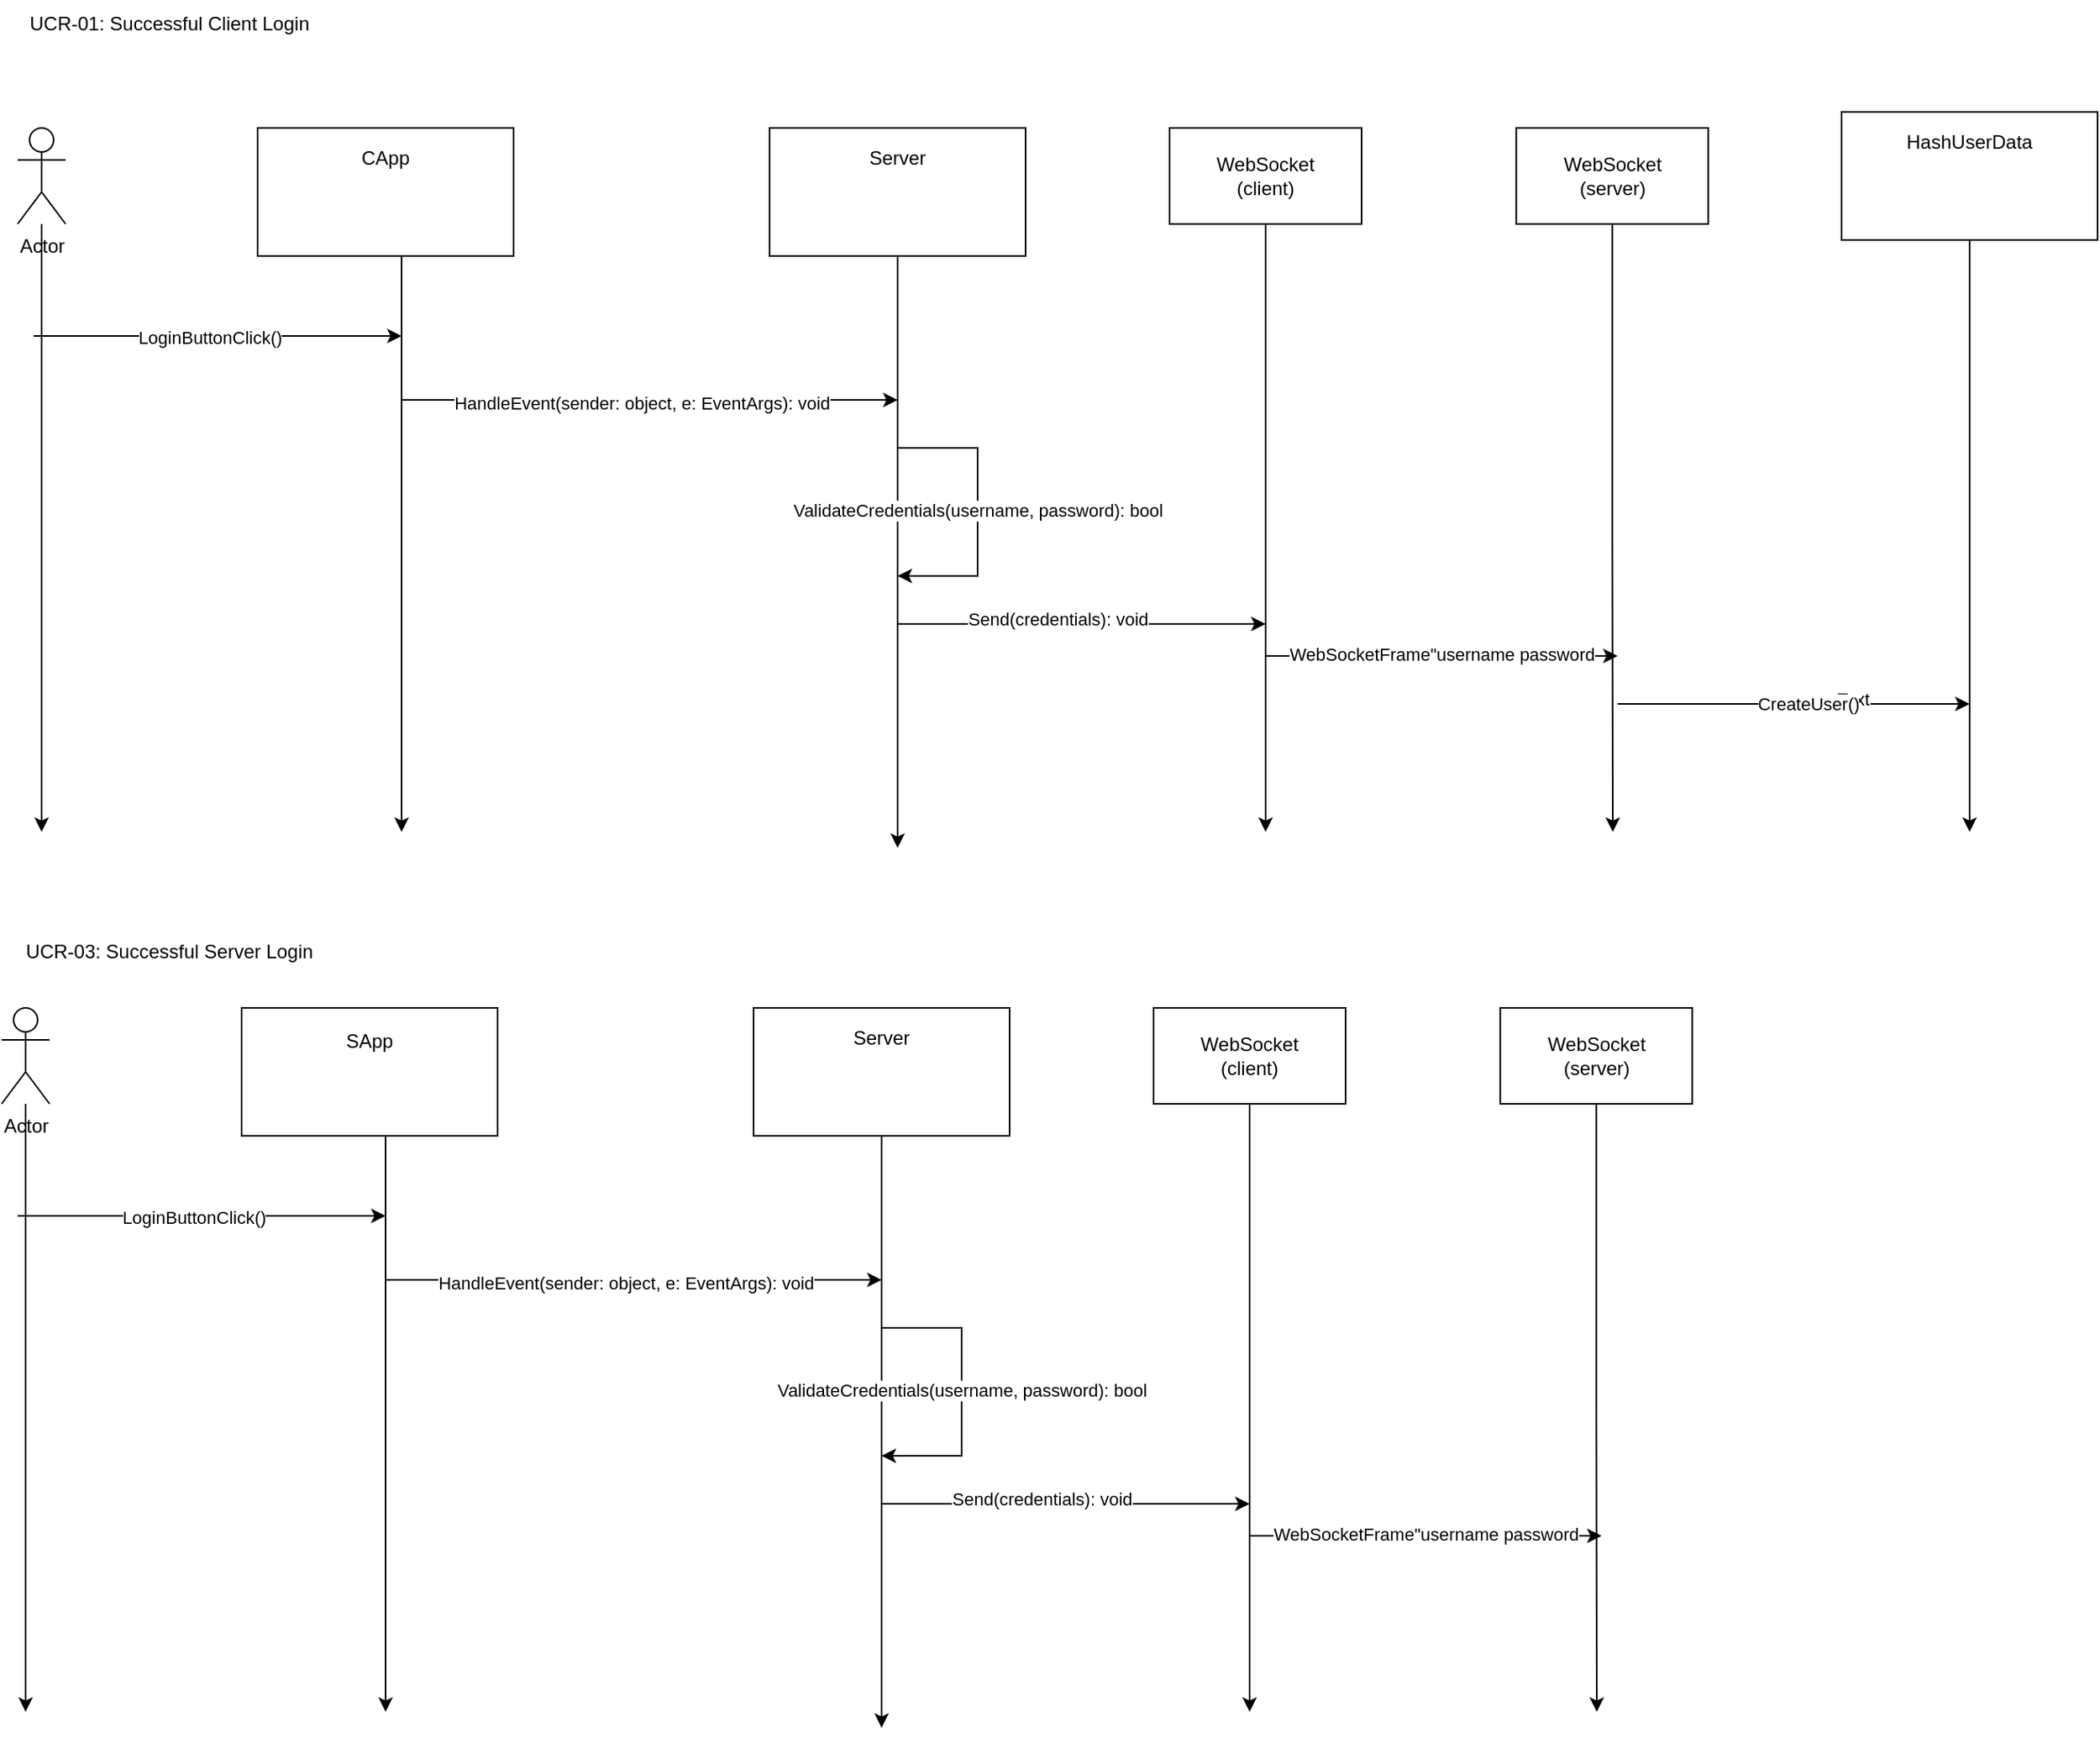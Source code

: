 <mxfile version="28.2.5">
  <diagram name="Page-1" id="MDs-HCi4hM7lITAySypM">
    <mxGraphModel dx="1157" dy="636" grid="1" gridSize="10" guides="1" tooltips="1" connect="1" arrows="1" fold="1" page="1" pageScale="1" pageWidth="850" pageHeight="1100" math="0" shadow="0">
      <root>
        <mxCell id="0" />
        <mxCell id="1" parent="0" />
        <mxCell id="DylO6hKCaPZAvZAxKPxV-7" style="edgeStyle=orthogonalEdgeStyle;rounded=0;orthogonalLoop=1;jettySize=auto;html=1;" parent="1" source="DylO6hKCaPZAvZAxKPxV-2" edge="1">
          <mxGeometry relative="1" as="geometry">
            <mxPoint x="105" y="560" as="targetPoint" />
          </mxGeometry>
        </mxCell>
        <mxCell id="DylO6hKCaPZAvZAxKPxV-2" value="Actor" style="shape=umlActor;verticalLabelPosition=bottom;verticalAlign=top;html=1;outlineConnect=0;" parent="1" vertex="1">
          <mxGeometry x="90" y="120" width="30" height="60" as="geometry" />
        </mxCell>
        <mxCell id="DylO6hKCaPZAvZAxKPxV-5" style="edgeStyle=orthogonalEdgeStyle;rounded=0;orthogonalLoop=1;jettySize=auto;html=1;" parent="1" source="DylO6hKCaPZAvZAxKPxV-3" edge="1">
          <mxGeometry relative="1" as="geometry">
            <mxPoint x="330" y="560" as="targetPoint" />
            <Array as="points">
              <mxPoint x="330" y="480" />
            </Array>
          </mxGeometry>
        </mxCell>
        <mxCell id="DylO6hKCaPZAvZAxKPxV-3" value="&lt;p&gt;CApp&lt;/p&gt;" style="shape=rect;html=1;overflow=fill;whiteSpace=wrap;align=center;" parent="1" vertex="1">
          <mxGeometry x="240" y="120" width="160" height="80" as="geometry" />
        </mxCell>
        <mxCell id="DylO6hKCaPZAvZAxKPxV-6" style="edgeStyle=orthogonalEdgeStyle;rounded=0;orthogonalLoop=1;jettySize=auto;html=1;" parent="1" source="DylO6hKCaPZAvZAxKPxV-4" edge="1">
          <mxGeometry relative="1" as="geometry">
            <mxPoint x="640" y="570" as="targetPoint" />
          </mxGeometry>
        </mxCell>
        <mxCell id="DylO6hKCaPZAvZAxKPxV-4" value="&lt;p&gt;Server&lt;/p&gt;" style="shape=rect;html=1;overflow=fill;whiteSpace=wrap;align=center;" parent="1" vertex="1">
          <mxGeometry x="560" y="120" width="160" height="80" as="geometry" />
        </mxCell>
        <mxCell id="DylO6hKCaPZAvZAxKPxV-16" style="edgeStyle=orthogonalEdgeStyle;rounded=0;orthogonalLoop=1;jettySize=auto;html=1;" parent="1" source="DylO6hKCaPZAvZAxKPxV-15" edge="1">
          <mxGeometry relative="1" as="geometry">
            <mxPoint x="870" y="560" as="targetPoint" />
          </mxGeometry>
        </mxCell>
        <mxCell id="DylO6hKCaPZAvZAxKPxV-15" value="WebSocket&lt;div&gt;(client)&lt;/div&gt;" style="rounded=0;whiteSpace=wrap;html=1;" parent="1" vertex="1">
          <mxGeometry x="810" y="120" width="120" height="60" as="geometry" />
        </mxCell>
        <mxCell id="DylO6hKCaPZAvZAxKPxV-17" value="" style="endArrow=classic;html=1;rounded=0;" parent="1" edge="1">
          <mxGeometry width="50" height="50" relative="1" as="geometry">
            <mxPoint x="100" y="250" as="sourcePoint" />
            <mxPoint x="330" y="250" as="targetPoint" />
          </mxGeometry>
        </mxCell>
        <mxCell id="DylO6hKCaPZAvZAxKPxV-18" value="LoginButtonClick()" style="edgeLabel;html=1;align=center;verticalAlign=middle;resizable=0;points=[];" parent="DylO6hKCaPZAvZAxKPxV-17" vertex="1" connectable="0">
          <mxGeometry x="-0.049" y="-1" relative="1" as="geometry">
            <mxPoint as="offset" />
          </mxGeometry>
        </mxCell>
        <mxCell id="DylO6hKCaPZAvZAxKPxV-19" value="" style="endArrow=classic;html=1;rounded=0;" parent="1" edge="1">
          <mxGeometry width="50" height="50" relative="1" as="geometry">
            <mxPoint x="330" y="290" as="sourcePoint" />
            <mxPoint x="640" y="290" as="targetPoint" />
          </mxGeometry>
        </mxCell>
        <mxCell id="DylO6hKCaPZAvZAxKPxV-20" value="HandleEvent(sender: object, e: EventArgs): void" style="edgeLabel;html=1;align=center;verticalAlign=middle;resizable=0;points=[];" parent="DylO6hKCaPZAvZAxKPxV-19" vertex="1" connectable="0">
          <mxGeometry x="-0.183" y="-2" relative="1" as="geometry">
            <mxPoint x="23" as="offset" />
          </mxGeometry>
        </mxCell>
        <mxCell id="DylO6hKCaPZAvZAxKPxV-21" value="" style="endArrow=classic;html=1;rounded=0;" parent="1" edge="1">
          <mxGeometry width="50" height="50" relative="1" as="geometry">
            <mxPoint x="640" y="320" as="sourcePoint" />
            <mxPoint x="640" y="400" as="targetPoint" />
            <Array as="points">
              <mxPoint x="690" y="320" />
              <mxPoint x="690" y="400" />
            </Array>
          </mxGeometry>
        </mxCell>
        <mxCell id="DylO6hKCaPZAvZAxKPxV-22" value="ValidateCredentials(username, password): bool" style="edgeLabel;html=1;align=center;verticalAlign=middle;resizable=0;points=[];" parent="DylO6hKCaPZAvZAxKPxV-21" vertex="1" connectable="0">
          <mxGeometry x="-0.018" relative="1" as="geometry">
            <mxPoint as="offset" />
          </mxGeometry>
        </mxCell>
        <mxCell id="DylO6hKCaPZAvZAxKPxV-23" value="" style="endArrow=classic;html=1;rounded=0;" parent="1" edge="1">
          <mxGeometry width="50" height="50" relative="1" as="geometry">
            <mxPoint x="640" y="430" as="sourcePoint" />
            <mxPoint x="870" y="430" as="targetPoint" />
          </mxGeometry>
        </mxCell>
        <mxCell id="DylO6hKCaPZAvZAxKPxV-24" value="Send(credentials): void" style="edgeLabel;html=1;align=center;verticalAlign=middle;resizable=0;points=[];" parent="DylO6hKCaPZAvZAxKPxV-23" vertex="1" connectable="0">
          <mxGeometry x="-0.355" y="3" relative="1" as="geometry">
            <mxPoint x="26" as="offset" />
          </mxGeometry>
        </mxCell>
        <mxCell id="DylO6hKCaPZAvZAxKPxV-25" style="edgeStyle=orthogonalEdgeStyle;rounded=0;orthogonalLoop=1;jettySize=auto;html=1;" parent="1" source="DylO6hKCaPZAvZAxKPxV-26" edge="1">
          <mxGeometry relative="1" as="geometry">
            <mxPoint x="1087" y="560" as="targetPoint" />
          </mxGeometry>
        </mxCell>
        <mxCell id="DylO6hKCaPZAvZAxKPxV-26" value="WebSocket&lt;div&gt;(server)&lt;/div&gt;" style="rounded=0;whiteSpace=wrap;html=1;" parent="1" vertex="1">
          <mxGeometry x="1026.67" y="120" width="120" height="60" as="geometry" />
        </mxCell>
        <mxCell id="DylO6hKCaPZAvZAxKPxV-27" value="" style="endArrow=classic;html=1;rounded=0;" parent="1" edge="1">
          <mxGeometry width="50" height="50" relative="1" as="geometry">
            <mxPoint x="870" y="450" as="sourcePoint" />
            <mxPoint x="1090" y="450" as="targetPoint" />
          </mxGeometry>
        </mxCell>
        <mxCell id="DylO6hKCaPZAvZAxKPxV-28" value="Text" style="edgeLabel;html=1;align=center;verticalAlign=middle;resizable=0;points=[];" parent="DylO6hKCaPZAvZAxKPxV-27" vertex="1" connectable="0">
          <mxGeometry x="0.16" y="-2" relative="1" as="geometry">
            <mxPoint x="27" as="offset" />
          </mxGeometry>
        </mxCell>
        <mxCell id="DylO6hKCaPZAvZAxKPxV-29" value="WebSocketFrame&quot;username password" style="edgeLabel;html=1;align=center;verticalAlign=middle;resizable=0;points=[];" parent="DylO6hKCaPZAvZAxKPxV-27" vertex="1" connectable="0">
          <mxGeometry x="-0.024" y="1" relative="1" as="geometry">
            <mxPoint x="2" as="offset" />
          </mxGeometry>
        </mxCell>
        <mxCell id="DylO6hKCaPZAvZAxKPxV-30" style="edgeStyle=orthogonalEdgeStyle;rounded=0;orthogonalLoop=1;jettySize=auto;html=1;" parent="1" source="DylO6hKCaPZAvZAxKPxV-31" edge="1">
          <mxGeometry relative="1" as="geometry">
            <mxPoint x="95" y="1110" as="targetPoint" />
          </mxGeometry>
        </mxCell>
        <mxCell id="DylO6hKCaPZAvZAxKPxV-31" value="Actor" style="shape=umlActor;verticalLabelPosition=bottom;verticalAlign=top;html=1;outlineConnect=0;" parent="1" vertex="1">
          <mxGeometry x="80" y="670" width="30" height="60" as="geometry" />
        </mxCell>
        <mxCell id="DylO6hKCaPZAvZAxKPxV-32" style="edgeStyle=orthogonalEdgeStyle;rounded=0;orthogonalLoop=1;jettySize=auto;html=1;" parent="1" source="DylO6hKCaPZAvZAxKPxV-33" edge="1">
          <mxGeometry relative="1" as="geometry">
            <mxPoint x="320" y="1110" as="targetPoint" />
            <Array as="points">
              <mxPoint x="320" y="1030" />
            </Array>
          </mxGeometry>
        </mxCell>
        <mxCell id="DylO6hKCaPZAvZAxKPxV-33" value="&lt;div&gt;&lt;br&gt;&lt;/div&gt;&lt;div&gt;SApp&lt;/div&gt;" style="shape=rect;html=1;overflow=fill;whiteSpace=wrap;align=center;" parent="1" vertex="1">
          <mxGeometry x="230" y="670" width="160" height="80" as="geometry" />
        </mxCell>
        <mxCell id="DylO6hKCaPZAvZAxKPxV-34" style="edgeStyle=orthogonalEdgeStyle;rounded=0;orthogonalLoop=1;jettySize=auto;html=1;" parent="1" source="DylO6hKCaPZAvZAxKPxV-35" edge="1">
          <mxGeometry relative="1" as="geometry">
            <mxPoint x="630" y="1120" as="targetPoint" />
          </mxGeometry>
        </mxCell>
        <mxCell id="DylO6hKCaPZAvZAxKPxV-35" value="&lt;p&gt;Server&lt;/p&gt;" style="shape=rect;html=1;overflow=fill;whiteSpace=wrap;align=center;" parent="1" vertex="1">
          <mxGeometry x="550" y="670" width="160" height="80" as="geometry" />
        </mxCell>
        <mxCell id="DylO6hKCaPZAvZAxKPxV-36" style="edgeStyle=orthogonalEdgeStyle;rounded=0;orthogonalLoop=1;jettySize=auto;html=1;" parent="1" source="DylO6hKCaPZAvZAxKPxV-37" edge="1">
          <mxGeometry relative="1" as="geometry">
            <mxPoint x="860" y="1110" as="targetPoint" />
          </mxGeometry>
        </mxCell>
        <mxCell id="DylO6hKCaPZAvZAxKPxV-37" value="WebSocket&lt;div&gt;(client)&lt;/div&gt;" style="rounded=0;whiteSpace=wrap;html=1;" parent="1" vertex="1">
          <mxGeometry x="800" y="670" width="120" height="60" as="geometry" />
        </mxCell>
        <mxCell id="DylO6hKCaPZAvZAxKPxV-38" value="" style="endArrow=classic;html=1;rounded=0;" parent="1" edge="1">
          <mxGeometry width="50" height="50" relative="1" as="geometry">
            <mxPoint x="90" y="800" as="sourcePoint" />
            <mxPoint x="320" y="800" as="targetPoint" />
          </mxGeometry>
        </mxCell>
        <mxCell id="DylO6hKCaPZAvZAxKPxV-39" value="LoginButtonClick()" style="edgeLabel;html=1;align=center;verticalAlign=middle;resizable=0;points=[];" parent="DylO6hKCaPZAvZAxKPxV-38" vertex="1" connectable="0">
          <mxGeometry x="-0.049" y="-1" relative="1" as="geometry">
            <mxPoint as="offset" />
          </mxGeometry>
        </mxCell>
        <mxCell id="DylO6hKCaPZAvZAxKPxV-40" value="" style="endArrow=classic;html=1;rounded=0;" parent="1" edge="1">
          <mxGeometry width="50" height="50" relative="1" as="geometry">
            <mxPoint x="320" y="840" as="sourcePoint" />
            <mxPoint x="630" y="840" as="targetPoint" />
          </mxGeometry>
        </mxCell>
        <mxCell id="DylO6hKCaPZAvZAxKPxV-41" value="HandleEvent(sender: object, e: EventArgs): void" style="edgeLabel;html=1;align=center;verticalAlign=middle;resizable=0;points=[];" parent="DylO6hKCaPZAvZAxKPxV-40" vertex="1" connectable="0">
          <mxGeometry x="-0.183" y="-2" relative="1" as="geometry">
            <mxPoint x="23" as="offset" />
          </mxGeometry>
        </mxCell>
        <mxCell id="DylO6hKCaPZAvZAxKPxV-42" value="" style="endArrow=classic;html=1;rounded=0;" parent="1" edge="1">
          <mxGeometry width="50" height="50" relative="1" as="geometry">
            <mxPoint x="630" y="870" as="sourcePoint" />
            <mxPoint x="630" y="950" as="targetPoint" />
            <Array as="points">
              <mxPoint x="680" y="870" />
              <mxPoint x="680" y="950" />
            </Array>
          </mxGeometry>
        </mxCell>
        <mxCell id="DylO6hKCaPZAvZAxKPxV-43" value="ValidateCredentials(username, password): bool" style="edgeLabel;html=1;align=center;verticalAlign=middle;resizable=0;points=[];" parent="DylO6hKCaPZAvZAxKPxV-42" vertex="1" connectable="0">
          <mxGeometry x="-0.018" relative="1" as="geometry">
            <mxPoint as="offset" />
          </mxGeometry>
        </mxCell>
        <mxCell id="DylO6hKCaPZAvZAxKPxV-44" value="" style="endArrow=classic;html=1;rounded=0;" parent="1" edge="1">
          <mxGeometry width="50" height="50" relative="1" as="geometry">
            <mxPoint x="630" y="980" as="sourcePoint" />
            <mxPoint x="860" y="980" as="targetPoint" />
          </mxGeometry>
        </mxCell>
        <mxCell id="DylO6hKCaPZAvZAxKPxV-45" value="Send(credentials): void" style="edgeLabel;html=1;align=center;verticalAlign=middle;resizable=0;points=[];" parent="DylO6hKCaPZAvZAxKPxV-44" vertex="1" connectable="0">
          <mxGeometry x="-0.355" y="3" relative="1" as="geometry">
            <mxPoint x="26" as="offset" />
          </mxGeometry>
        </mxCell>
        <mxCell id="DylO6hKCaPZAvZAxKPxV-46" style="edgeStyle=orthogonalEdgeStyle;rounded=0;orthogonalLoop=1;jettySize=auto;html=1;" parent="1" source="DylO6hKCaPZAvZAxKPxV-47" edge="1">
          <mxGeometry relative="1" as="geometry">
            <mxPoint x="1077" y="1110" as="targetPoint" />
          </mxGeometry>
        </mxCell>
        <mxCell id="DylO6hKCaPZAvZAxKPxV-47" value="WebSocket&lt;div&gt;(server)&lt;/div&gt;" style="rounded=0;whiteSpace=wrap;html=1;" parent="1" vertex="1">
          <mxGeometry x="1016.67" y="670" width="120" height="60" as="geometry" />
        </mxCell>
        <mxCell id="DylO6hKCaPZAvZAxKPxV-48" value="" style="endArrow=classic;html=1;rounded=0;" parent="1" edge="1">
          <mxGeometry width="50" height="50" relative="1" as="geometry">
            <mxPoint x="860" y="1000" as="sourcePoint" />
            <mxPoint x="1080" y="1000" as="targetPoint" />
          </mxGeometry>
        </mxCell>
        <mxCell id="DylO6hKCaPZAvZAxKPxV-49" value="Text" style="edgeLabel;html=1;align=center;verticalAlign=middle;resizable=0;points=[];" parent="DylO6hKCaPZAvZAxKPxV-48" vertex="1" connectable="0">
          <mxGeometry x="0.16" y="-2" relative="1" as="geometry">
            <mxPoint x="27" as="offset" />
          </mxGeometry>
        </mxCell>
        <mxCell id="DylO6hKCaPZAvZAxKPxV-50" value="WebSocketFrame&quot;username password" style="edgeLabel;html=1;align=center;verticalAlign=middle;resizable=0;points=[];" parent="DylO6hKCaPZAvZAxKPxV-48" vertex="1" connectable="0">
          <mxGeometry x="-0.024" y="1" relative="1" as="geometry">
            <mxPoint x="2" as="offset" />
          </mxGeometry>
        </mxCell>
        <mxCell id="DylO6hKCaPZAvZAxKPxV-52" style="edgeStyle=orthogonalEdgeStyle;rounded=0;orthogonalLoop=1;jettySize=auto;html=1;" parent="1" source="DylO6hKCaPZAvZAxKPxV-51" edge="1">
          <mxGeometry relative="1" as="geometry">
            <mxPoint x="1310" y="560" as="targetPoint" />
          </mxGeometry>
        </mxCell>
        <mxCell id="DylO6hKCaPZAvZAxKPxV-51" value="&lt;p&gt;HashUserData&lt;/p&gt;" style="shape=rect;html=1;overflow=fill;whiteSpace=wrap;align=center;" parent="1" vertex="1">
          <mxGeometry x="1230" y="110" width="160" height="80" as="geometry" />
        </mxCell>
        <mxCell id="DylO6hKCaPZAvZAxKPxV-53" value="" style="endArrow=classic;html=1;rounded=0;" parent="1" edge="1">
          <mxGeometry width="50" height="50" relative="1" as="geometry">
            <mxPoint x="1090" y="480" as="sourcePoint" />
            <mxPoint x="1310" y="480" as="targetPoint" />
          </mxGeometry>
        </mxCell>
        <mxCell id="DylO6hKCaPZAvZAxKPxV-54" value="Text" style="edgeLabel;html=1;align=center;verticalAlign=middle;resizable=0;points=[];" parent="DylO6hKCaPZAvZAxKPxV-53" vertex="1" connectable="0">
          <mxGeometry x="0.335" y="3" relative="1" as="geometry">
            <mxPoint as="offset" />
          </mxGeometry>
        </mxCell>
        <mxCell id="DylO6hKCaPZAvZAxKPxV-55" value="CreateUser()" style="edgeLabel;html=1;align=center;verticalAlign=middle;resizable=0;points=[];" parent="DylO6hKCaPZAvZAxKPxV-53" vertex="1" connectable="0">
          <mxGeometry x="0.075" y="-4" relative="1" as="geometry">
            <mxPoint y="-4" as="offset" />
          </mxGeometry>
        </mxCell>
        <mxCell id="E9r5sqAoPgWAnF-nMvAv-1" value="UCR-01: Successful Client Login" style="text;html=1;align=center;verticalAlign=middle;whiteSpace=wrap;rounded=0;" vertex="1" parent="1">
          <mxGeometry x="90" y="40" width="190" height="30" as="geometry" />
        </mxCell>
        <mxCell id="E9r5sqAoPgWAnF-nMvAv-2" value="UCR-03: Successful Server Login" style="text;html=1;align=center;verticalAlign=middle;whiteSpace=wrap;rounded=0;" vertex="1" parent="1">
          <mxGeometry x="85" y="620" width="200" height="30" as="geometry" />
        </mxCell>
      </root>
    </mxGraphModel>
  </diagram>
</mxfile>
